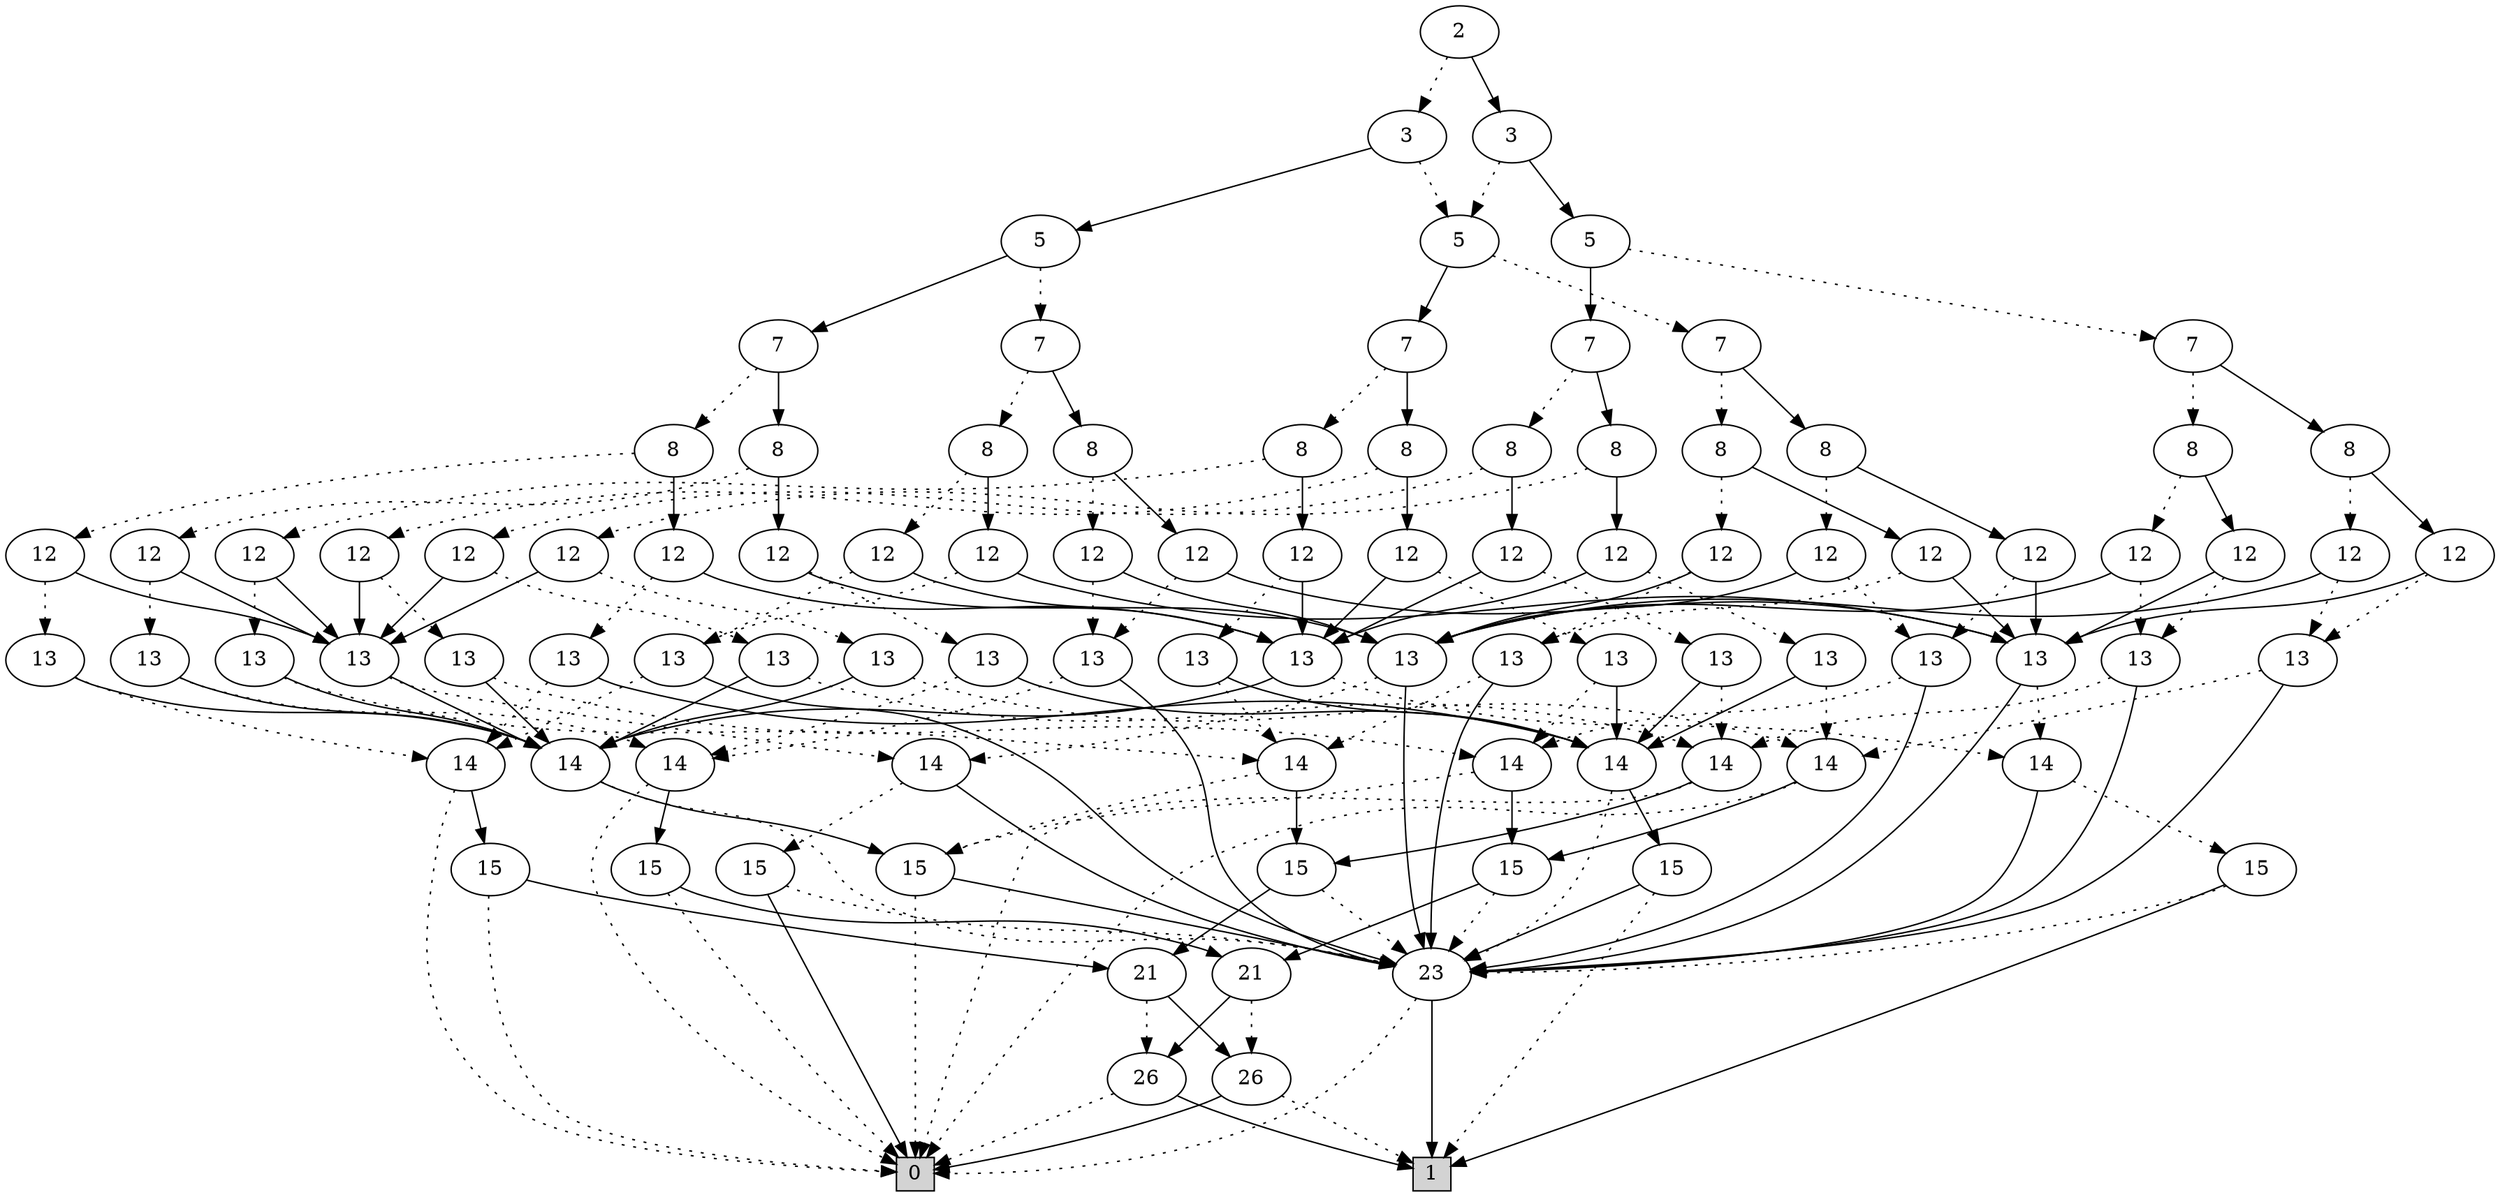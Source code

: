 digraph G {
0 [shape=box, label="0", style=filled, shape=box, height=0.3, width=0.3];
1 [shape=box, label="1", style=filled, shape=box, height=0.3, width=0.3];
2563 [label="2"];
2563 -> 2538 [style=dotted];
2563 -> 2562 [style=filled];
2538 [label="3"];
2538 -> 2516 [style=dotted];
2538 -> 2537 [style=filled];
2516 [label="5"];
2516 -> 2501 [style=dotted];
2516 -> 2515 [style=filled];
2501 [label="7"];
2501 -> 2494 [style=dotted];
2501 -> 2500 [style=filled];
2494 [label="8"];
2494 -> 2489 [style=dotted];
2494 -> 2493 [style=filled];
2489 [label="12"];
2489 -> 2488 [style=dotted];
2489 -> 2362 [style=filled];
2488 [label="13"];
2488 -> 2487 [style=dotted];
2488 -> 48 [style=filled];
2487 [label="14"];
2487 -> 2358 [style=dotted];
2487 -> 2486 [style=filled];
2358 [label="15"];
2358 -> 0 [style=dotted];
2358 -> 48 [style=filled];
48 [label="23"];
48 -> 0 [style=dotted];
48 -> 1 [style=filled];
2486 [label="15"];
2486 -> 48 [style=dotted];
2486 -> 2243 [style=filled];
2243 [label="21"];
2243 -> 54 [style=dotted];
2243 -> 55 [style=filled];
54 [label="26"];
54 -> 0 [style=dotted];
54 -> 1 [style=filled];
55 [label="26"];
55 -> 1 [style=dotted];
55 -> 0 [style=filled];
2362 [label="13"];
2362 -> 2361 [style=dotted];
2362 -> 48 [style=filled];
2361 [label="14"];
2361 -> 1777 [style=dotted];
2361 -> 48 [style=filled];
1777 [label="15"];
1777 -> 48 [style=dotted];
1777 -> 0 [style=filled];
2493 [label="12"];
2493 -> 2488 [style=dotted];
2493 -> 2492 [style=filled];
2492 [label="13"];
2492 -> 2491 [style=dotted];
2492 -> 48 [style=filled];
2491 [label="14"];
2491 -> 2490 [style=dotted];
2491 -> 48 [style=filled];
2490 [label="15"];
2490 -> 48 [style=dotted];
2490 -> 1 [style=filled];
2500 [label="8"];
2500 -> 2498 [style=dotted];
2500 -> 2499 [style=filled];
2498 [label="12"];
2498 -> 2497 [style=dotted];
2498 -> 2362 [style=filled];
2497 [label="13"];
2497 -> 2496 [style=dotted];
2497 -> 48 [style=filled];
2496 [label="14"];
2496 -> 2358 [style=dotted];
2496 -> 2495 [style=filled];
2495 [label="15"];
2495 -> 48 [style=dotted];
2495 -> 2242 [style=filled];
2242 [label="21"];
2242 -> 55 [style=dotted];
2242 -> 54 [style=filled];
2499 [label="12"];
2499 -> 2497 [style=dotted];
2499 -> 2492 [style=filled];
2515 [label="7"];
2515 -> 2509 [style=dotted];
2515 -> 2514 [style=filled];
2509 [label="8"];
2509 -> 2503 [style=dotted];
2509 -> 2508 [style=filled];
2503 [label="12"];
2503 -> 2502 [style=dotted];
2503 -> 2366 [style=filled];
2502 [label="13"];
2502 -> 2487 [style=dotted];
2502 -> 2364 [style=filled];
2364 [label="14"];
2364 -> 48 [style=dotted];
2364 -> 2358 [style=filled];
2366 [label="13"];
2366 -> 2361 [style=dotted];
2366 -> 2364 [style=filled];
2508 [label="12"];
2508 -> 2506 [style=dotted];
2508 -> 2507 [style=filled];
2506 [label="13"];
2506 -> 2487 [style=dotted];
2506 -> 2505 [style=filled];
2505 [label="14"];
2505 -> 48 [style=dotted];
2505 -> 2504 [style=filled];
2504 [label="15"];
2504 -> 1 [style=dotted];
2504 -> 48 [style=filled];
2507 [label="13"];
2507 -> 2491 [style=dotted];
2507 -> 2364 [style=filled];
2514 [label="8"];
2514 -> 2511 [style=dotted];
2514 -> 2513 [style=filled];
2511 [label="12"];
2511 -> 2510 [style=dotted];
2511 -> 2366 [style=filled];
2510 [label="13"];
2510 -> 2496 [style=dotted];
2510 -> 2364 [style=filled];
2513 [label="12"];
2513 -> 2512 [style=dotted];
2513 -> 2507 [style=filled];
2512 [label="13"];
2512 -> 2496 [style=dotted];
2512 -> 2505 [style=filled];
2537 [label="5"];
2537 -> 2525 [style=dotted];
2537 -> 2536 [style=filled];
2525 [label="7"];
2525 -> 2520 [style=dotted];
2525 -> 2524 [style=filled];
2520 [label="8"];
2520 -> 2518 [style=dotted];
2520 -> 2519 [style=filled];
2518 [label="12"];
2518 -> 2517 [style=dotted];
2518 -> 2362 [style=filled];
2517 [label="13"];
2517 -> 2247 [style=dotted];
2517 -> 48 [style=filled];
2247 [label="14"];
2247 -> 0 [style=dotted];
2247 -> 2246 [style=filled];
2246 [label="15"];
2246 -> 0 [style=dotted];
2246 -> 2243 [style=filled];
2519 [label="12"];
2519 -> 2517 [style=dotted];
2519 -> 2492 [style=filled];
2524 [label="8"];
2524 -> 2522 [style=dotted];
2524 -> 2523 [style=filled];
2522 [label="12"];
2522 -> 2521 [style=dotted];
2522 -> 2362 [style=filled];
2521 [label="13"];
2521 -> 2249 [style=dotted];
2521 -> 48 [style=filled];
2249 [label="14"];
2249 -> 0 [style=dotted];
2249 -> 2248 [style=filled];
2248 [label="15"];
2248 -> 0 [style=dotted];
2248 -> 2242 [style=filled];
2523 [label="12"];
2523 -> 2521 [style=dotted];
2523 -> 2492 [style=filled];
2536 [label="7"];
2536 -> 2530 [style=dotted];
2536 -> 2535 [style=filled];
2530 [label="8"];
2530 -> 2527 [style=dotted];
2530 -> 2529 [style=filled];
2527 [label="12"];
2527 -> 2526 [style=dotted];
2527 -> 2366 [style=filled];
2526 [label="13"];
2526 -> 2247 [style=dotted];
2526 -> 2364 [style=filled];
2529 [label="12"];
2529 -> 2528 [style=dotted];
2529 -> 2507 [style=filled];
2528 [label="13"];
2528 -> 2247 [style=dotted];
2528 -> 2505 [style=filled];
2535 [label="8"];
2535 -> 2532 [style=dotted];
2535 -> 2534 [style=filled];
2532 [label="12"];
2532 -> 2531 [style=dotted];
2532 -> 2366 [style=filled];
2531 [label="13"];
2531 -> 2249 [style=dotted];
2531 -> 2364 [style=filled];
2534 [label="12"];
2534 -> 2533 [style=dotted];
2534 -> 2507 [style=filled];
2533 [label="13"];
2533 -> 2249 [style=dotted];
2533 -> 2505 [style=filled];
2562 [label="3"];
2562 -> 2516 [style=dotted];
2562 -> 2561 [style=filled];
2561 [label="5"];
2561 -> 2549 [style=dotted];
2561 -> 2560 [style=filled];
2549 [label="7"];
2549 -> 2543 [style=dotted];
2549 -> 2548 [style=filled];
2543 [label="8"];
2543 -> 2541 [style=dotted];
2543 -> 2542 [style=filled];
2541 [label="12"];
2541 -> 2540 [style=dotted];
2541 -> 2362 [style=filled];
2540 [label="13"];
2540 -> 2539 [style=dotted];
2540 -> 48 [style=filled];
2539 [label="14"];
2539 -> 0 [style=dotted];
2539 -> 2486 [style=filled];
2542 [label="12"];
2542 -> 2540 [style=dotted];
2542 -> 2492 [style=filled];
2548 [label="8"];
2548 -> 2546 [style=dotted];
2548 -> 2547 [style=filled];
2546 [label="12"];
2546 -> 2545 [style=dotted];
2546 -> 2362 [style=filled];
2545 [label="13"];
2545 -> 2544 [style=dotted];
2545 -> 48 [style=filled];
2544 [label="14"];
2544 -> 0 [style=dotted];
2544 -> 2495 [style=filled];
2547 [label="12"];
2547 -> 2545 [style=dotted];
2547 -> 2492 [style=filled];
2560 [label="7"];
2560 -> 2554 [style=dotted];
2560 -> 2559 [style=filled];
2554 [label="8"];
2554 -> 2551 [style=dotted];
2554 -> 2553 [style=filled];
2551 [label="12"];
2551 -> 2550 [style=dotted];
2551 -> 2366 [style=filled];
2550 [label="13"];
2550 -> 2539 [style=dotted];
2550 -> 2364 [style=filled];
2553 [label="12"];
2553 -> 2552 [style=dotted];
2553 -> 2507 [style=filled];
2552 [label="13"];
2552 -> 2539 [style=dotted];
2552 -> 2505 [style=filled];
2559 [label="8"];
2559 -> 2556 [style=dotted];
2559 -> 2558 [style=filled];
2556 [label="12"];
2556 -> 2555 [style=dotted];
2556 -> 2366 [style=filled];
2555 [label="13"];
2555 -> 2544 [style=dotted];
2555 -> 2364 [style=filled];
2558 [label="12"];
2558 -> 2557 [style=dotted];
2558 -> 2507 [style=filled];
2557 [label="13"];
2557 -> 2544 [style=dotted];
2557 -> 2505 [style=filled];
}

